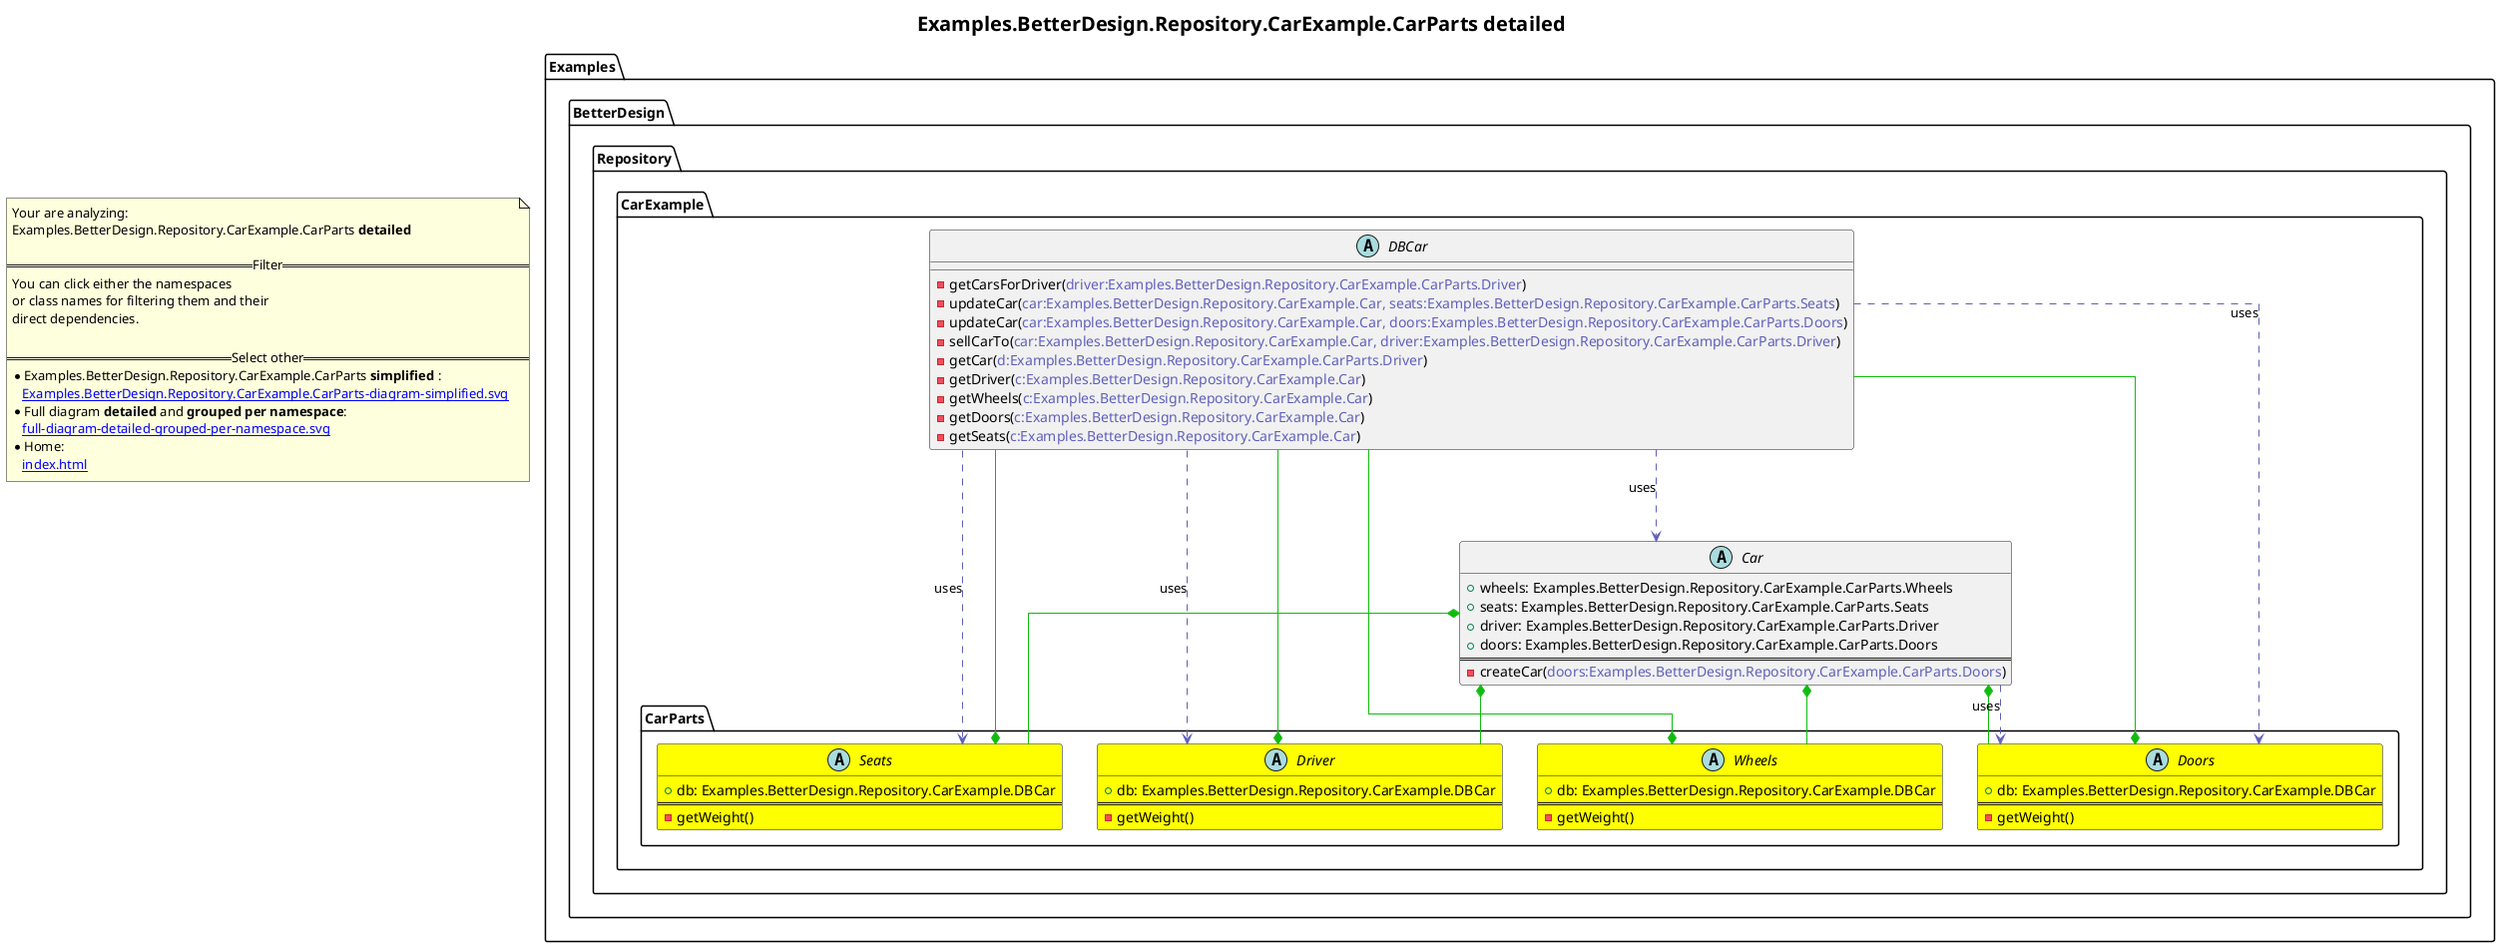 @startuml
skinparam linetype ortho
title <size:20>Examples.BetterDesign.Repository.CarExample.CarParts **detailed** </size>
note "Your are analyzing:\nExamples.BetterDesign.Repository.CarExample.CarParts **detailed** \n\n==Filter==\nYou can click either the namespaces \nor class names for filtering them and their\ndirect dependencies.\n\n==Select other==\n* Examples.BetterDesign.Repository.CarExample.CarParts **simplified** :\n   [[Examples.BetterDesign.Repository.CarExample.CarParts-diagram-simplified.svg]]\n* Full diagram **detailed** and **grouped per namespace**:\n   [[full-diagram-detailed-grouped-per-namespace.svg]]\n* Home:\n   [[index.html]]" as FloatingNote
      abstract class Examples.BetterDesign.Repository.CarExample.DBCar [[Examples.BetterDesign.Repository.CarExample.DBCar-diagram-detailed.svg]]  {
        - getCarsForDriver(<font color="6060BB">driver:Examples.BetterDesign.Repository.CarExample.CarParts.Driver</font>)
        - updateCar(<font color="6060BB">car:Examples.BetterDesign.Repository.CarExample.Car, seats:Examples.BetterDesign.Repository.CarExample.CarParts.Seats</font>)
        - updateCar(<font color="6060BB">car:Examples.BetterDesign.Repository.CarExample.Car, doors:Examples.BetterDesign.Repository.CarExample.CarParts.Doors</font>)
        - sellCarTo(<font color="6060BB">car:Examples.BetterDesign.Repository.CarExample.Car, driver:Examples.BetterDesign.Repository.CarExample.CarParts.Driver</font>)
        - getCar(<font color="6060BB">d:Examples.BetterDesign.Repository.CarExample.CarParts.Driver</font>)
        - getDriver(<font color="6060BB">c:Examples.BetterDesign.Repository.CarExample.Car</font>)
        - getWheels(<font color="6060BB">c:Examples.BetterDesign.Repository.CarExample.Car</font>)
        - getDoors(<font color="6060BB">c:Examples.BetterDesign.Repository.CarExample.Car</font>)
        - getSeats(<font color="6060BB">c:Examples.BetterDesign.Repository.CarExample.Car</font>)
      }
      abstract class Examples.BetterDesign.Repository.CarExample.Car [[Examples.BetterDesign.Repository.CarExample.Car-diagram-detailed.svg]]  {
        + wheels: Examples.BetterDesign.Repository.CarExample.CarParts.Wheels
        + seats: Examples.BetterDesign.Repository.CarExample.CarParts.Seats
        + driver: Examples.BetterDesign.Repository.CarExample.CarParts.Driver
        + doors: Examples.BetterDesign.Repository.CarExample.CarParts.Doors
==
        - createCar(<font color="6060BB">doors:Examples.BetterDesign.Repository.CarExample.CarParts.Doors</font>)
      }
        abstract class Examples.BetterDesign.Repository.CarExample.CarParts.Seats [[Examples.BetterDesign.Repository.CarExample.CarParts.Seats-diagram-detailed.svg]] #yellow {
          + db: Examples.BetterDesign.Repository.CarExample.DBCar
==
          - getWeight(<font color="6060BB"></font>)
        }
        abstract class Examples.BetterDesign.Repository.CarExample.CarParts.Wheels [[Examples.BetterDesign.Repository.CarExample.CarParts.Wheels-diagram-detailed.svg]] #yellow {
          + db: Examples.BetterDesign.Repository.CarExample.DBCar
==
          - getWeight(<font color="6060BB"></font>)
        }
        abstract class Examples.BetterDesign.Repository.CarExample.CarParts.Driver [[Examples.BetterDesign.Repository.CarExample.CarParts.Driver-diagram-detailed.svg]] #yellow {
          + db: Examples.BetterDesign.Repository.CarExample.DBCar
==
          - getWeight(<font color="6060BB"></font>)
        }
        abstract class Examples.BetterDesign.Repository.CarExample.CarParts.Doors [[Examples.BetterDesign.Repository.CarExample.CarParts.Doors-diagram-detailed.svg]] #yellow {
          + db: Examples.BetterDesign.Repository.CarExample.DBCar
==
          - getWeight(<font color="6060BB"></font>)
        }
 ' *************************************** 
 ' *************************************** 
 ' *************************************** 
' Class relations extracted from namespace:
' Examples.BetterDesign.Repository.CarExample
Examples.BetterDesign.Repository.CarExample.DBCar .[#6060BB].> Examples.BetterDesign.Repository.CarExample.CarParts.Driver  : uses 
Examples.BetterDesign.Repository.CarExample.DBCar .[#6060BB].> Examples.BetterDesign.Repository.CarExample.Car  : uses 
Examples.BetterDesign.Repository.CarExample.DBCar .[#6060BB].> Examples.BetterDesign.Repository.CarExample.CarParts.Seats  : uses 
Examples.BetterDesign.Repository.CarExample.DBCar .[#6060BB].> Examples.BetterDesign.Repository.CarExample.CarParts.Doors  : uses 
Examples.BetterDesign.Repository.CarExample.Car *-[#10BB10]- Examples.BetterDesign.Repository.CarExample.CarParts.Wheels 
Examples.BetterDesign.Repository.CarExample.Car *-[#10BB10]- Examples.BetterDesign.Repository.CarExample.CarParts.Seats 
Examples.BetterDesign.Repository.CarExample.Car *-[#10BB10]- Examples.BetterDesign.Repository.CarExample.CarParts.Driver 
Examples.BetterDesign.Repository.CarExample.Car *-[#10BB10]- Examples.BetterDesign.Repository.CarExample.CarParts.Doors 
Examples.BetterDesign.Repository.CarExample.Car .[#6060BB].> Examples.BetterDesign.Repository.CarExample.CarParts.Doors  : uses 
' Class relations extracted from namespace:
' Examples.BetterDesign.Repository.CarExample.CarParts
Examples.BetterDesign.Repository.CarExample.CarParts.Seats *-[#10BB10]- Examples.BetterDesign.Repository.CarExample.DBCar 
Examples.BetterDesign.Repository.CarExample.CarParts.Wheels *-[#10BB10]- Examples.BetterDesign.Repository.CarExample.DBCar 
Examples.BetterDesign.Repository.CarExample.CarParts.Driver *-[#10BB10]- Examples.BetterDesign.Repository.CarExample.DBCar 
Examples.BetterDesign.Repository.CarExample.CarParts.Doors *-[#10BB10]- Examples.BetterDesign.Repository.CarExample.DBCar 
@enduml